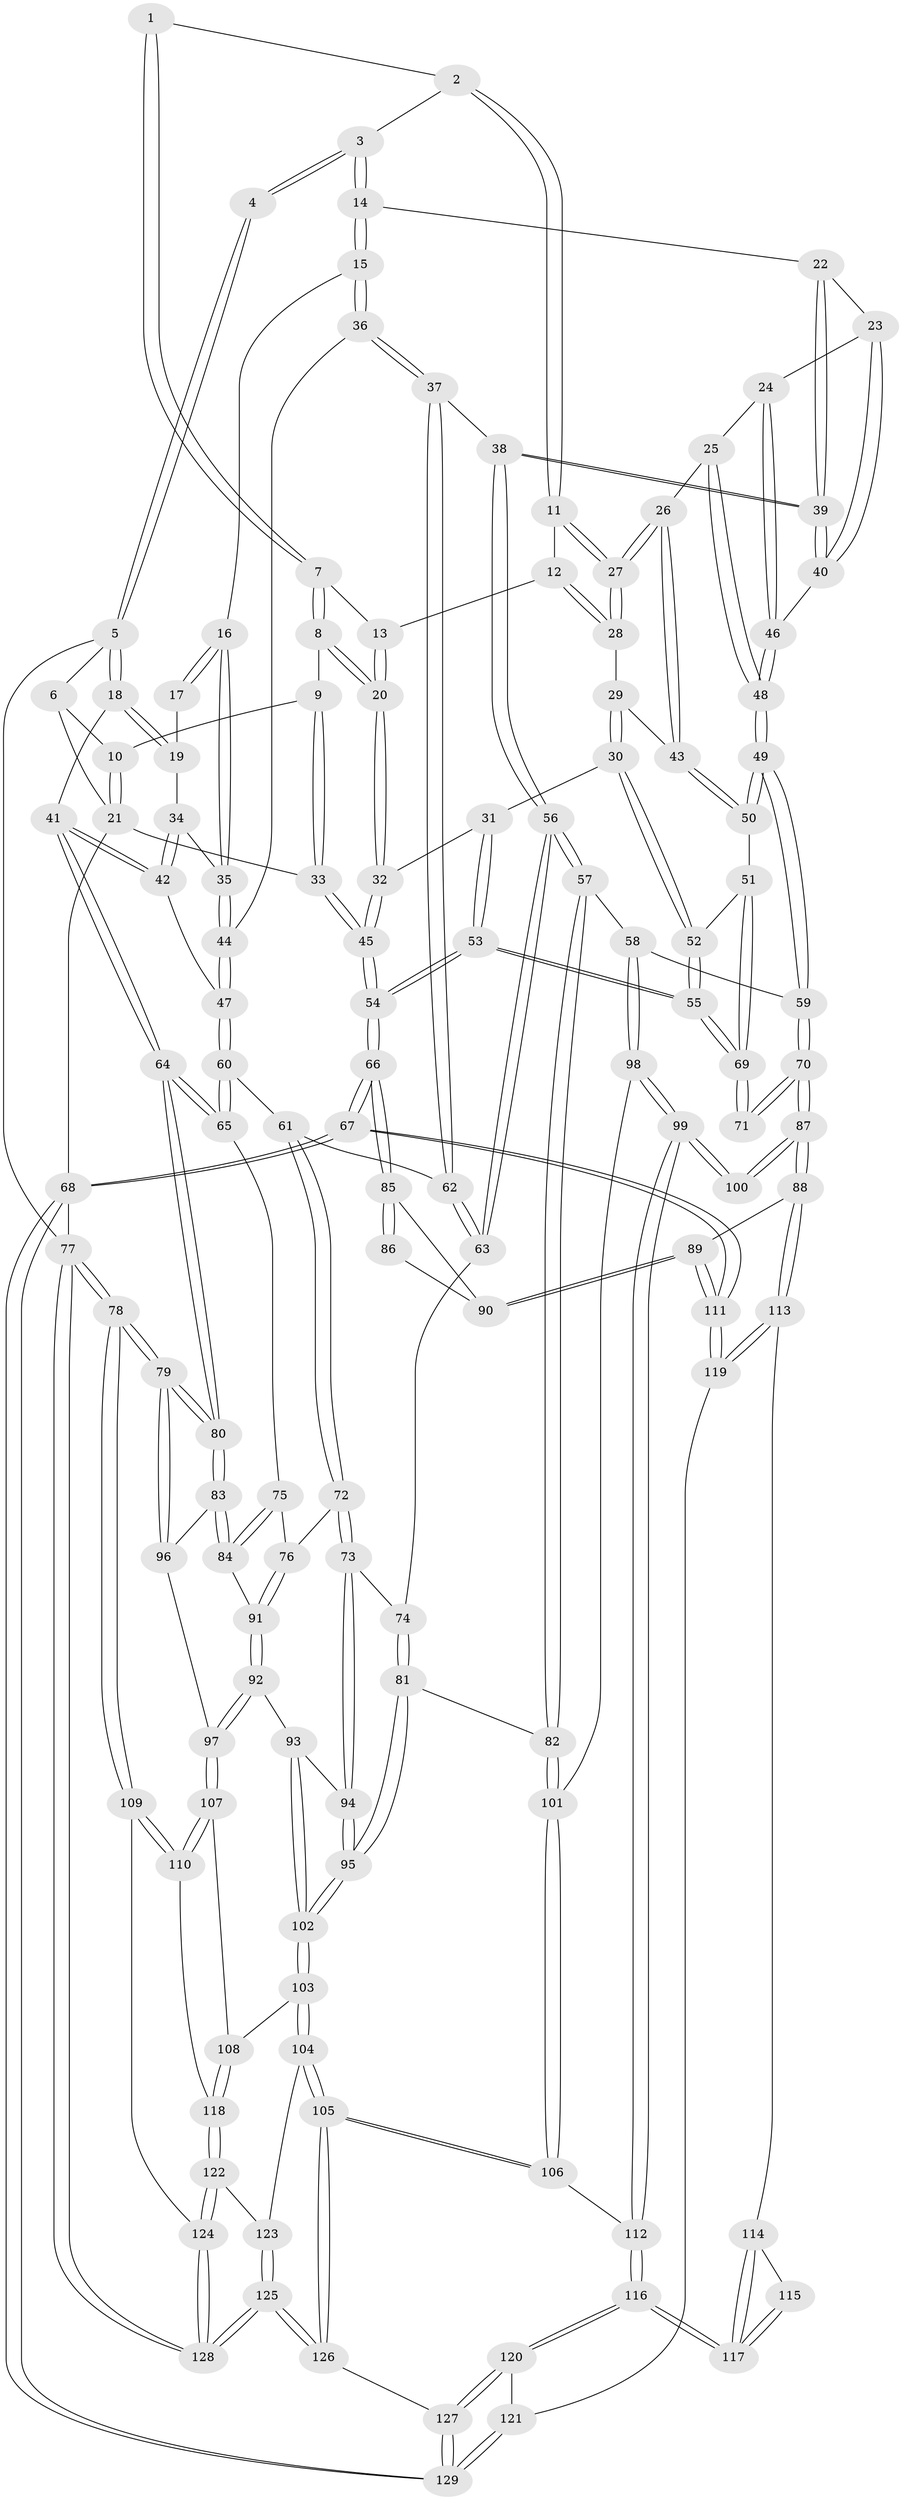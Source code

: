 // Generated by graph-tools (version 1.1) at 2025/59/03/09/25 04:59:41]
// undirected, 129 vertices, 319 edges
graph export_dot {
graph [start="1"]
  node [color=gray90,style=filled];
  1 [pos="+0.2774790447191169+0"];
  2 [pos="+0.4840408591423967+0"];
  3 [pos="+0.6189821969253699+0"];
  4 [pos="+1+0"];
  5 [pos="+1+0"];
  6 [pos="+0.16796693067622515+0"];
  7 [pos="+0.2717857922938509+0"];
  8 [pos="+0.1429189219610777+0.13192444676597806"];
  9 [pos="+0.10211374752113303+0.06565356805237806"];
  10 [pos="+0.09336076861520516+0.006899481223500096"];
  11 [pos="+0.4202253988405131+0.05903176701633912"];
  12 [pos="+0.29098104759688714+0.059035023691029254"];
  13 [pos="+0.27969286668883375+0"];
  14 [pos="+0.6506159692729708+0.018807283485559663"];
  15 [pos="+0.7475839216851965+0.10649878133286178"];
  16 [pos="+0.8439974483251127+0.09447031730130738"];
  17 [pos="+0.9141198713631087+0.002147198506545497"];
  18 [pos="+1+0"];
  19 [pos="+0.9639623367625997+0.10254334112733524"];
  20 [pos="+0.14445305207131276+0.13619662902146432"];
  21 [pos="+0+0.1523894929840166"];
  22 [pos="+0.6092956855825955+0.08056783002270618"];
  23 [pos="+0.5873054510988789+0.10509234392244927"];
  24 [pos="+0.4951850683451416+0.14830239675931156"];
  25 [pos="+0.47279350123175806+0.15549076089638525"];
  26 [pos="+0.43026018443351427+0.1576650675752989"];
  27 [pos="+0.42290068663348207+0.1437848548536342"];
  28 [pos="+0.29008734433300604+0.08430428020549488"];
  29 [pos="+0.24885313048835214+0.14429046169910184"];
  30 [pos="+0.19044748390994268+0.1867673237862672"];
  31 [pos="+0.1739302069747965+0.1792926105599668"];
  32 [pos="+0.15115089945775226+0.16048970524250586"];
  33 [pos="+0+0.19173123943382017"];
  34 [pos="+0.9313537051614275+0.15351382450944726"];
  35 [pos="+0.9207174560863619+0.15763690877046252"];
  36 [pos="+0.7705485127222749+0.24970098359672538"];
  37 [pos="+0.7036414018804844+0.3203981918527168"];
  38 [pos="+0.7025578456232707+0.3209092972719779"];
  39 [pos="+0.6894926385114618+0.31395534737998615"];
  40 [pos="+0.5902114867063089+0.2801514430874167"];
  41 [pos="+1+0.25810550938956406"];
  42 [pos="+1+0.25018532429866813"];
  43 [pos="+0.4021308961350269+0.20415577673775737"];
  44 [pos="+0.8829315537440386+0.2646047113307821"];
  45 [pos="+0+0.23695180337901198"];
  46 [pos="+0.5732384586085111+0.28460522718283954"];
  47 [pos="+0.9037049733414834+0.2860850178476164"];
  48 [pos="+0.5355327983002306+0.30006297543608523"];
  49 [pos="+0.3979227820793906+0.41031121927930575"];
  50 [pos="+0.36354699318367284+0.36417521362627536"];
  51 [pos="+0.3451279368340088+0.35662153709273753"];
  52 [pos="+0.22512877242233825+0.2639613967600438"];
  53 [pos="+0+0.46857655306763074"];
  54 [pos="+0+0.4756816890511393"];
  55 [pos="+0+0.45447623041157764"];
  56 [pos="+0.6547610896979243+0.46954730866487027"];
  57 [pos="+0.5958312368077537+0.5077416533739428"];
  58 [pos="+0.4941463964028155+0.5069486674600773"];
  59 [pos="+0.41054479693733964+0.46647431728872185"];
  60 [pos="+0.9088799624685648+0.42385713739153674"];
  61 [pos="+0.8897610646805584+0.4353157217142239"];
  62 [pos="+0.8659628292868453+0.4288971755515465"];
  63 [pos="+0.6838007761558268+0.479294399603877"];
  64 [pos="+1+0.46522949585998025"];
  65 [pos="+1+0.46202088328092594"];
  66 [pos="+0+0.5623685368092542"];
  67 [pos="+0+1"];
  68 [pos="+0+1"];
  69 [pos="+0.03350511950184569+0.45784839466918803"];
  70 [pos="+0.3278967358255826+0.5508271873166677"];
  71 [pos="+0.25709434478261717+0.5333755513521926"];
  72 [pos="+0.8490359249122578+0.5484630459616124"];
  73 [pos="+0.8407941310706286+0.5533193815347656"];
  74 [pos="+0.7684084023956946+0.5366764036319728"];
  75 [pos="+0.9724760849462133+0.5438979184382247"];
  76 [pos="+0.9013470559936674+0.5777655894483444"];
  77 [pos="+1+1"];
  78 [pos="+1+0.8683628387765964"];
  79 [pos="+1+0.7201124018080989"];
  80 [pos="+1+0.6090072712881173"];
  81 [pos="+0.7154977333741613+0.6486232225752512"];
  82 [pos="+0.6608219460375475+0.632733503218294"];
  83 [pos="+0.9997792636418334+0.6194959740369328"];
  84 [pos="+0.9683349779221696+0.610119531113473"];
  85 [pos="+0.05070883015687688+0.6384984972917331"];
  86 [pos="+0.19614430614656725+0.5674467896073443"];
  87 [pos="+0.2929490786038668+0.6683855774269051"];
  88 [pos="+0.24316441905978267+0.7188091454705405"];
  89 [pos="+0.19850910981045375+0.7105506270755869"];
  90 [pos="+0.094108077232675+0.6590562689376396"];
  91 [pos="+0.9249829497115585+0.612023366082505"];
  92 [pos="+0.9163422176564102+0.6818086435544265"];
  93 [pos="+0.8532743868179106+0.659197526862405"];
  94 [pos="+0.8393095372081665+0.5583917212850967"];
  95 [pos="+0.7500500722019032+0.6725681429651088"];
  96 [pos="+0.9338254057173865+0.698724999517139"];
  97 [pos="+0.926008158495313+0.7000649026375744"];
  98 [pos="+0.512911682399601+0.7132412670050167"];
  99 [pos="+0.5045540387034757+0.7359541761993486"];
  100 [pos="+0.41649354062958166+0.7323640223976231"];
  101 [pos="+0.6355035143014238+0.6780481461279624"];
  102 [pos="+0.7723720173269036+0.7147774991305187"];
  103 [pos="+0.7786782273969844+0.7921470810479019"];
  104 [pos="+0.7651283942181968+0.810840623862641"];
  105 [pos="+0.6742564164023326+0.8389710120336938"];
  106 [pos="+0.6660362071171593+0.8347691478986045"];
  107 [pos="+0.9030641582726923+0.7626035529560121"];
  108 [pos="+0.8534026118571996+0.7797747260211363"];
  109 [pos="+1+0.8568543520837271"];
  110 [pos="+1+0.8347121647051224"];
  111 [pos="+0+0.9001764554364108"];
  112 [pos="+0.5389010118780035+0.8187148272778784"];
  113 [pos="+0.2523319710585637+0.7933151891686764"];
  114 [pos="+0.343116919293907+0.8280367159242753"];
  115 [pos="+0.4078845960789187+0.7678346750908526"];
  116 [pos="+0.4542555547514111+0.9203431353508519"];
  117 [pos="+0.4107054462218682+0.8704447259741462"];
  118 [pos="+0.9198740750486758+0.8877097661035116"];
  119 [pos="+0.22790150191711203+0.8708938500085537"];
  120 [pos="+0.4492743052917924+0.9485580353967323"];
  121 [pos="+0.2489005638915609+0.9294233778118565"];
  122 [pos="+0.8910013543154174+0.9214153682420149"];
  123 [pos="+0.7746152351286556+0.8258143150599111"];
  124 [pos="+0.8936484798193255+0.9591028982620536"];
  125 [pos="+0.8391153997941817+1"];
  126 [pos="+0.6434327535634088+1"];
  127 [pos="+0.5194836594079737+1"];
  128 [pos="+0.8452268554561173+1"];
  129 [pos="+0.1262102702871477+1"];
  1 -- 2;
  1 -- 7;
  1 -- 7;
  2 -- 3;
  2 -- 11;
  2 -- 11;
  3 -- 4;
  3 -- 4;
  3 -- 14;
  3 -- 14;
  4 -- 5;
  4 -- 5;
  5 -- 6;
  5 -- 18;
  5 -- 18;
  5 -- 77;
  6 -- 10;
  6 -- 21;
  7 -- 8;
  7 -- 8;
  7 -- 13;
  8 -- 9;
  8 -- 20;
  8 -- 20;
  9 -- 10;
  9 -- 33;
  9 -- 33;
  10 -- 21;
  10 -- 21;
  11 -- 12;
  11 -- 27;
  11 -- 27;
  12 -- 13;
  12 -- 28;
  12 -- 28;
  13 -- 20;
  13 -- 20;
  14 -- 15;
  14 -- 15;
  14 -- 22;
  15 -- 16;
  15 -- 36;
  15 -- 36;
  16 -- 17;
  16 -- 17;
  16 -- 35;
  16 -- 35;
  17 -- 19;
  18 -- 19;
  18 -- 19;
  18 -- 41;
  19 -- 34;
  20 -- 32;
  20 -- 32;
  21 -- 33;
  21 -- 68;
  22 -- 23;
  22 -- 39;
  22 -- 39;
  23 -- 24;
  23 -- 40;
  23 -- 40;
  24 -- 25;
  24 -- 46;
  24 -- 46;
  25 -- 26;
  25 -- 48;
  25 -- 48;
  26 -- 27;
  26 -- 27;
  26 -- 43;
  26 -- 43;
  27 -- 28;
  27 -- 28;
  28 -- 29;
  29 -- 30;
  29 -- 30;
  29 -- 43;
  30 -- 31;
  30 -- 52;
  30 -- 52;
  31 -- 32;
  31 -- 53;
  31 -- 53;
  32 -- 45;
  32 -- 45;
  33 -- 45;
  33 -- 45;
  34 -- 35;
  34 -- 42;
  34 -- 42;
  35 -- 44;
  35 -- 44;
  36 -- 37;
  36 -- 37;
  36 -- 44;
  37 -- 38;
  37 -- 62;
  37 -- 62;
  38 -- 39;
  38 -- 39;
  38 -- 56;
  38 -- 56;
  39 -- 40;
  39 -- 40;
  40 -- 46;
  41 -- 42;
  41 -- 42;
  41 -- 64;
  41 -- 64;
  42 -- 47;
  43 -- 50;
  43 -- 50;
  44 -- 47;
  44 -- 47;
  45 -- 54;
  45 -- 54;
  46 -- 48;
  46 -- 48;
  47 -- 60;
  47 -- 60;
  48 -- 49;
  48 -- 49;
  49 -- 50;
  49 -- 50;
  49 -- 59;
  49 -- 59;
  50 -- 51;
  51 -- 52;
  51 -- 69;
  51 -- 69;
  52 -- 55;
  52 -- 55;
  53 -- 54;
  53 -- 54;
  53 -- 55;
  53 -- 55;
  54 -- 66;
  54 -- 66;
  55 -- 69;
  55 -- 69;
  56 -- 57;
  56 -- 57;
  56 -- 63;
  56 -- 63;
  57 -- 58;
  57 -- 82;
  57 -- 82;
  58 -- 59;
  58 -- 98;
  58 -- 98;
  59 -- 70;
  59 -- 70;
  60 -- 61;
  60 -- 65;
  60 -- 65;
  61 -- 62;
  61 -- 72;
  61 -- 72;
  62 -- 63;
  62 -- 63;
  63 -- 74;
  64 -- 65;
  64 -- 65;
  64 -- 80;
  64 -- 80;
  65 -- 75;
  66 -- 67;
  66 -- 67;
  66 -- 85;
  66 -- 85;
  67 -- 68;
  67 -- 68;
  67 -- 111;
  67 -- 111;
  68 -- 129;
  68 -- 129;
  68 -- 77;
  69 -- 71;
  69 -- 71;
  70 -- 71;
  70 -- 71;
  70 -- 87;
  70 -- 87;
  72 -- 73;
  72 -- 73;
  72 -- 76;
  73 -- 74;
  73 -- 94;
  73 -- 94;
  74 -- 81;
  74 -- 81;
  75 -- 76;
  75 -- 84;
  75 -- 84;
  76 -- 91;
  76 -- 91;
  77 -- 78;
  77 -- 78;
  77 -- 128;
  77 -- 128;
  78 -- 79;
  78 -- 79;
  78 -- 109;
  78 -- 109;
  79 -- 80;
  79 -- 80;
  79 -- 96;
  79 -- 96;
  80 -- 83;
  80 -- 83;
  81 -- 82;
  81 -- 95;
  81 -- 95;
  82 -- 101;
  82 -- 101;
  83 -- 84;
  83 -- 84;
  83 -- 96;
  84 -- 91;
  85 -- 86;
  85 -- 86;
  85 -- 90;
  86 -- 90;
  87 -- 88;
  87 -- 88;
  87 -- 100;
  87 -- 100;
  88 -- 89;
  88 -- 113;
  88 -- 113;
  89 -- 90;
  89 -- 90;
  89 -- 111;
  89 -- 111;
  91 -- 92;
  91 -- 92;
  92 -- 93;
  92 -- 97;
  92 -- 97;
  93 -- 94;
  93 -- 102;
  93 -- 102;
  94 -- 95;
  94 -- 95;
  95 -- 102;
  95 -- 102;
  96 -- 97;
  97 -- 107;
  97 -- 107;
  98 -- 99;
  98 -- 99;
  98 -- 101;
  99 -- 100;
  99 -- 100;
  99 -- 112;
  99 -- 112;
  101 -- 106;
  101 -- 106;
  102 -- 103;
  102 -- 103;
  103 -- 104;
  103 -- 104;
  103 -- 108;
  104 -- 105;
  104 -- 105;
  104 -- 123;
  105 -- 106;
  105 -- 106;
  105 -- 126;
  105 -- 126;
  106 -- 112;
  107 -- 108;
  107 -- 110;
  107 -- 110;
  108 -- 118;
  108 -- 118;
  109 -- 110;
  109 -- 110;
  109 -- 124;
  110 -- 118;
  111 -- 119;
  111 -- 119;
  112 -- 116;
  112 -- 116;
  113 -- 114;
  113 -- 119;
  113 -- 119;
  114 -- 115;
  114 -- 117;
  114 -- 117;
  115 -- 117;
  115 -- 117;
  116 -- 117;
  116 -- 117;
  116 -- 120;
  116 -- 120;
  118 -- 122;
  118 -- 122;
  119 -- 121;
  120 -- 121;
  120 -- 127;
  120 -- 127;
  121 -- 129;
  121 -- 129;
  122 -- 123;
  122 -- 124;
  122 -- 124;
  123 -- 125;
  123 -- 125;
  124 -- 128;
  124 -- 128;
  125 -- 126;
  125 -- 126;
  125 -- 128;
  125 -- 128;
  126 -- 127;
  127 -- 129;
  127 -- 129;
}
